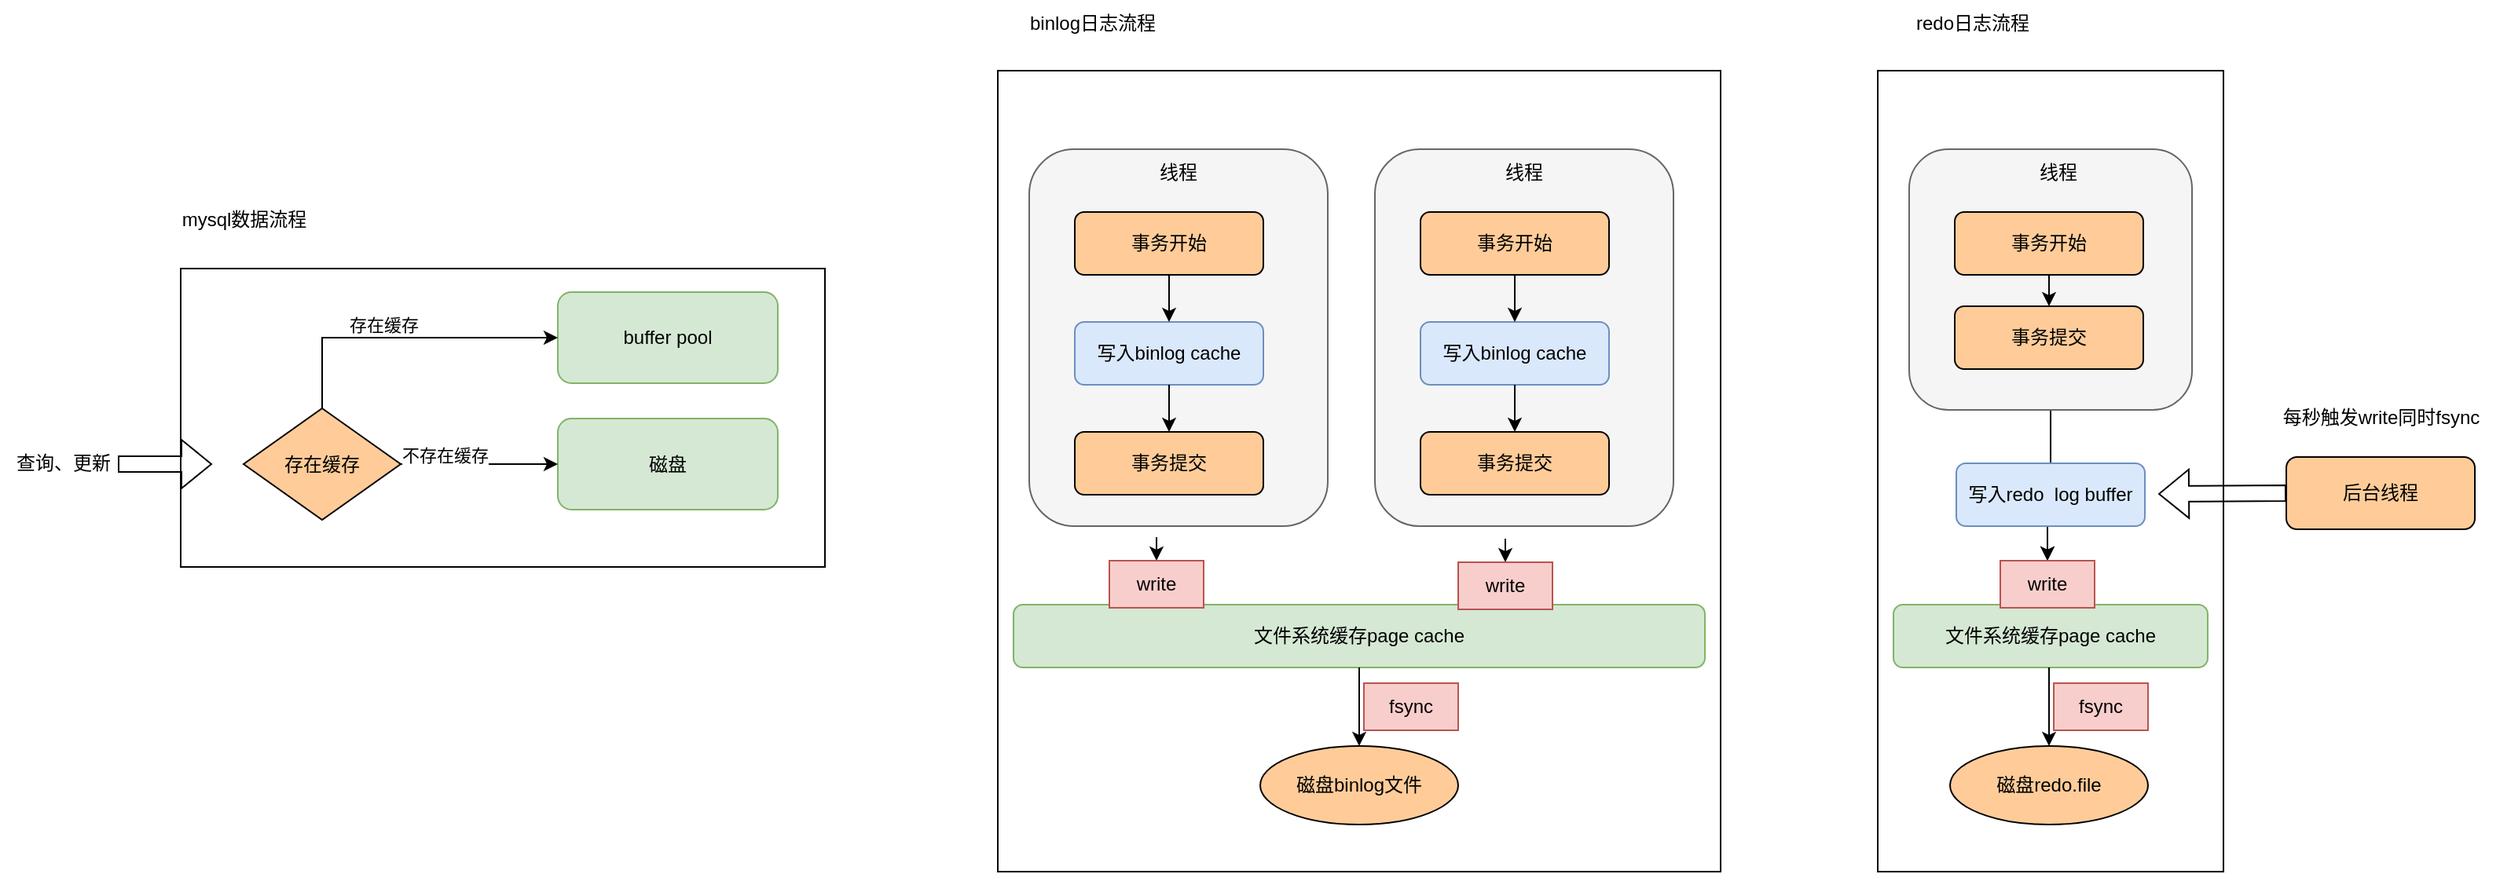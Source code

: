 <mxfile version="20.5.1" type="github">
  <diagram id="CyIgFXOa9rnpcJ_Aqr43" name="第 1 页">
    <mxGraphModel dx="1002" dy="706" grid="1" gridSize="10" guides="1" tooltips="1" connect="1" arrows="1" fold="1" page="1" pageScale="1" pageWidth="827" pageHeight="1169" math="0" shadow="0">
      <root>
        <mxCell id="0" />
        <mxCell id="1" parent="0" />
        <mxCell id="fidi1Q19Gw6rvUDOyK1Q-1" value="" style="rounded=0;whiteSpace=wrap;html=1;" vertex="1" parent="1">
          <mxGeometry x="140" y="200" width="410" height="190" as="geometry" />
        </mxCell>
        <mxCell id="fidi1Q19Gw6rvUDOyK1Q-8" value="mysql数据流程" style="text;html=1;align=center;verticalAlign=middle;resizable=0;points=[];autosize=1;strokeColor=none;fillColor=none;" vertex="1" parent="1">
          <mxGeometry x="130" y="154" width="100" height="30" as="geometry" />
        </mxCell>
        <mxCell id="fidi1Q19Gw6rvUDOyK1Q-33" value="" style="rounded=0;whiteSpace=wrap;html=1;" vertex="1" parent="1">
          <mxGeometry x="660" y="74" width="460" height="510" as="geometry" />
        </mxCell>
        <mxCell id="fidi1Q19Gw6rvUDOyK1Q-34" value="" style="rounded=1;whiteSpace=wrap;html=1;fillColor=#f5f5f5;fontColor=#333333;strokeColor=#666666;" vertex="1" parent="1">
          <mxGeometry x="680" y="124" width="190" height="240" as="geometry" />
        </mxCell>
        <mxCell id="fidi1Q19Gw6rvUDOyK1Q-35" value="事务开始" style="rounded=1;whiteSpace=wrap;html=1;fillColor=#FFCC99;" vertex="1" parent="1">
          <mxGeometry x="709" y="164" width="120" height="40" as="geometry" />
        </mxCell>
        <mxCell id="fidi1Q19Gw6rvUDOyK1Q-36" value="线程" style="text;html=1;strokeColor=none;fillColor=none;align=center;verticalAlign=middle;whiteSpace=wrap;rounded=0;" vertex="1" parent="1">
          <mxGeometry x="695" y="124" width="160" height="30" as="geometry" />
        </mxCell>
        <mxCell id="fidi1Q19Gw6rvUDOyK1Q-37" value="写入binlog cache" style="rounded=1;whiteSpace=wrap;html=1;fillColor=#dae8fc;strokeColor=#6c8ebf;" vertex="1" parent="1">
          <mxGeometry x="709" y="234" width="120" height="40" as="geometry" />
        </mxCell>
        <mxCell id="fidi1Q19Gw6rvUDOyK1Q-38" value="事务提交" style="rounded=1;whiteSpace=wrap;html=1;fillColor=#FFCC99;" vertex="1" parent="1">
          <mxGeometry x="709" y="304" width="120" height="40" as="geometry" />
        </mxCell>
        <mxCell id="fidi1Q19Gw6rvUDOyK1Q-39" value="文件系统缓存page cache" style="rounded=1;whiteSpace=wrap;html=1;fillColor=#d5e8d4;strokeColor=#82b366;" vertex="1" parent="1">
          <mxGeometry x="670" y="414" width="440" height="40" as="geometry" />
        </mxCell>
        <mxCell id="fidi1Q19Gw6rvUDOyK1Q-40" value="binlog日志流程" style="text;html=1;align=center;verticalAlign=middle;resizable=0;points=[];autosize=1;strokeColor=none;fillColor=none;" vertex="1" parent="1">
          <mxGeometry x="670" y="29" width="100" height="30" as="geometry" />
        </mxCell>
        <mxCell id="fidi1Q19Gw6rvUDOyK1Q-41" value="磁盘binlog文件" style="ellipse;whiteSpace=wrap;html=1;fillColor=#FFCC99;" vertex="1" parent="1">
          <mxGeometry x="827" y="504" width="126" height="50" as="geometry" />
        </mxCell>
        <mxCell id="fidi1Q19Gw6rvUDOyK1Q-42" value="" style="endArrow=classic;html=1;rounded=0;exitX=0.5;exitY=1;exitDx=0;exitDy=0;" edge="1" parent="1" source="fidi1Q19Gw6rvUDOyK1Q-35" target="fidi1Q19Gw6rvUDOyK1Q-37">
          <mxGeometry width="50" height="50" relative="1" as="geometry">
            <mxPoint x="960" y="354" as="sourcePoint" />
            <mxPoint x="1010" y="304" as="targetPoint" />
          </mxGeometry>
        </mxCell>
        <mxCell id="fidi1Q19Gw6rvUDOyK1Q-43" value="" style="endArrow=classic;html=1;rounded=0;exitX=0.5;exitY=1;exitDx=0;exitDy=0;entryX=0.5;entryY=0;entryDx=0;entryDy=0;" edge="1" parent="1" source="fidi1Q19Gw6rvUDOyK1Q-37" target="fidi1Q19Gw6rvUDOyK1Q-38">
          <mxGeometry width="50" height="50" relative="1" as="geometry">
            <mxPoint x="779" y="214" as="sourcePoint" />
            <mxPoint x="779" y="244" as="targetPoint" />
          </mxGeometry>
        </mxCell>
        <mxCell id="fidi1Q19Gw6rvUDOyK1Q-44" value="" style="rounded=1;whiteSpace=wrap;html=1;fillColor=#f5f5f5;fontColor=#333333;strokeColor=#666666;" vertex="1" parent="1">
          <mxGeometry x="900" y="124" width="190" height="240" as="geometry" />
        </mxCell>
        <mxCell id="fidi1Q19Gw6rvUDOyK1Q-45" value="事务开始" style="rounded=1;whiteSpace=wrap;html=1;fillColor=#FFCC99;" vertex="1" parent="1">
          <mxGeometry x="929" y="164" width="120" height="40" as="geometry" />
        </mxCell>
        <mxCell id="fidi1Q19Gw6rvUDOyK1Q-46" value="线程" style="text;html=1;strokeColor=none;fillColor=none;align=center;verticalAlign=middle;whiteSpace=wrap;rounded=0;" vertex="1" parent="1">
          <mxGeometry x="915" y="124" width="160" height="30" as="geometry" />
        </mxCell>
        <mxCell id="fidi1Q19Gw6rvUDOyK1Q-47" value="写入binlog cache" style="rounded=1;whiteSpace=wrap;html=1;fillColor=#dae8fc;strokeColor=#6c8ebf;" vertex="1" parent="1">
          <mxGeometry x="929" y="234" width="120" height="40" as="geometry" />
        </mxCell>
        <mxCell id="fidi1Q19Gw6rvUDOyK1Q-48" value="事务提交" style="rounded=1;whiteSpace=wrap;html=1;fillColor=#FFCC99;" vertex="1" parent="1">
          <mxGeometry x="929" y="304" width="120" height="40" as="geometry" />
        </mxCell>
        <mxCell id="fidi1Q19Gw6rvUDOyK1Q-49" value="" style="endArrow=classic;html=1;rounded=0;exitX=0.5;exitY=1;exitDx=0;exitDy=0;" edge="1" parent="1" source="fidi1Q19Gw6rvUDOyK1Q-45" target="fidi1Q19Gw6rvUDOyK1Q-47">
          <mxGeometry width="50" height="50" relative="1" as="geometry">
            <mxPoint x="1180" y="354" as="sourcePoint" />
            <mxPoint x="1230" y="304" as="targetPoint" />
          </mxGeometry>
        </mxCell>
        <mxCell id="fidi1Q19Gw6rvUDOyK1Q-50" value="" style="endArrow=classic;html=1;rounded=0;exitX=0.5;exitY=1;exitDx=0;exitDy=0;entryX=0.5;entryY=0;entryDx=0;entryDy=0;" edge="1" parent="1" source="fidi1Q19Gw6rvUDOyK1Q-47" target="fidi1Q19Gw6rvUDOyK1Q-48">
          <mxGeometry width="50" height="50" relative="1" as="geometry">
            <mxPoint x="999" y="214" as="sourcePoint" />
            <mxPoint x="999" y="244" as="targetPoint" />
          </mxGeometry>
        </mxCell>
        <mxCell id="fidi1Q19Gw6rvUDOyK1Q-51" value="" style="endArrow=classic;html=1;rounded=0;exitX=0.5;exitY=1;exitDx=0;exitDy=0;entryX=0.5;entryY=0;entryDx=0;entryDy=0;" edge="1" parent="1" target="fidi1Q19Gw6rvUDOyK1Q-54">
          <mxGeometry width="50" height="50" relative="1" as="geometry">
            <mxPoint x="761" y="371" as="sourcePoint" />
            <mxPoint x="761" y="401" as="targetPoint" />
          </mxGeometry>
        </mxCell>
        <mxCell id="fidi1Q19Gw6rvUDOyK1Q-52" value="" style="endArrow=classic;html=1;rounded=0;exitX=0.5;exitY=1;exitDx=0;exitDy=0;entryX=0.5;entryY=0;entryDx=0;entryDy=0;" edge="1" parent="1" target="fidi1Q19Gw6rvUDOyK1Q-53">
          <mxGeometry width="50" height="50" relative="1" as="geometry">
            <mxPoint x="983" y="372" as="sourcePoint" />
            <mxPoint x="983" y="402" as="targetPoint" />
          </mxGeometry>
        </mxCell>
        <mxCell id="fidi1Q19Gw6rvUDOyK1Q-53" value="write" style="text;html=1;strokeColor=#b85450;fillColor=#f8cecc;align=center;verticalAlign=middle;whiteSpace=wrap;rounded=0;" vertex="1" parent="1">
          <mxGeometry x="953" y="387" width="60" height="30" as="geometry" />
        </mxCell>
        <mxCell id="fidi1Q19Gw6rvUDOyK1Q-54" value="write" style="text;html=1;strokeColor=#b85450;fillColor=#f8cecc;align=center;verticalAlign=middle;whiteSpace=wrap;rounded=0;" vertex="1" parent="1">
          <mxGeometry x="731" y="386" width="60" height="30" as="geometry" />
        </mxCell>
        <mxCell id="fidi1Q19Gw6rvUDOyK1Q-55" value="" style="endArrow=classic;html=1;rounded=0;entryX=0.5;entryY=0;entryDx=0;entryDy=0;exitX=0.5;exitY=1;exitDx=0;exitDy=0;" edge="1" parent="1" source="fidi1Q19Gw6rvUDOyK1Q-39" target="fidi1Q19Gw6rvUDOyK1Q-41">
          <mxGeometry width="50" height="50" relative="1" as="geometry">
            <mxPoint x="880" y="454" as="sourcePoint" />
            <mxPoint x="930" y="404" as="targetPoint" />
          </mxGeometry>
        </mxCell>
        <mxCell id="fidi1Q19Gw6rvUDOyK1Q-56" value="fsync" style="text;html=1;strokeColor=#b85450;fillColor=#f8cecc;align=center;verticalAlign=middle;whiteSpace=wrap;rounded=0;" vertex="1" parent="1">
          <mxGeometry x="893" y="464" width="60" height="30" as="geometry" />
        </mxCell>
        <mxCell id="fidi1Q19Gw6rvUDOyK1Q-58" value="" style="shape=flexArrow;endArrow=classic;html=1;rounded=0;" edge="1" parent="1">
          <mxGeometry width="50" height="50" relative="1" as="geometry">
            <mxPoint x="100" y="324.5" as="sourcePoint" />
            <mxPoint x="160" y="324.5" as="targetPoint" />
          </mxGeometry>
        </mxCell>
        <mxCell id="fidi1Q19Gw6rvUDOyK1Q-59" value="查询、更新" style="text;html=1;align=center;verticalAlign=middle;resizable=0;points=[];autosize=1;strokeColor=none;fillColor=none;" vertex="1" parent="1">
          <mxGeometry x="25" y="309" width="80" height="30" as="geometry" />
        </mxCell>
        <mxCell id="fidi1Q19Gw6rvUDOyK1Q-62" value="buffer pool" style="rounded=1;whiteSpace=wrap;html=1;fillColor=#d5e8d4;strokeColor=#82b366;" vertex="1" parent="1">
          <mxGeometry x="380" y="215" width="140" height="58" as="geometry" />
        </mxCell>
        <mxCell id="fidi1Q19Gw6rvUDOyK1Q-64" value="存在缓存" style="rhombus;whiteSpace=wrap;html=1;fillColor=#FFCC99;" vertex="1" parent="1">
          <mxGeometry x="180" y="289" width="100" height="71" as="geometry" />
        </mxCell>
        <mxCell id="fidi1Q19Gw6rvUDOyK1Q-65" value="" style="endArrow=classic;html=1;rounded=0;entryX=0;entryY=0.5;entryDx=0;entryDy=0;" edge="1" parent="1" target="fidi1Q19Gw6rvUDOyK1Q-62">
          <mxGeometry width="50" height="50" relative="1" as="geometry">
            <mxPoint x="230" y="289" as="sourcePoint" />
            <mxPoint x="280" y="239" as="targetPoint" />
            <Array as="points">
              <mxPoint x="230" y="244" />
            </Array>
          </mxGeometry>
        </mxCell>
        <mxCell id="fidi1Q19Gw6rvUDOyK1Q-66" value="存在缓存" style="edgeLabel;html=1;align=center;verticalAlign=middle;resizable=0;points=[];" vertex="1" connectable="0" parent="fidi1Q19Gw6rvUDOyK1Q-65">
          <mxGeometry x="-0.139" y="8" relative="1" as="geometry">
            <mxPoint as="offset" />
          </mxGeometry>
        </mxCell>
        <mxCell id="fidi1Q19Gw6rvUDOyK1Q-67" value="磁盘" style="rounded=1;whiteSpace=wrap;html=1;fillColor=#d5e8d4;strokeColor=#82b366;" vertex="1" parent="1">
          <mxGeometry x="380" y="295.5" width="140" height="58" as="geometry" />
        </mxCell>
        <mxCell id="fidi1Q19Gw6rvUDOyK1Q-68" value="" style="endArrow=classic;html=1;rounded=0;exitX=1;exitY=0.5;exitDx=0;exitDy=0;entryX=0;entryY=0.5;entryDx=0;entryDy=0;" edge="1" parent="1" source="fidi1Q19Gw6rvUDOyK1Q-64" target="fidi1Q19Gw6rvUDOyK1Q-67">
          <mxGeometry width="50" height="50" relative="1" as="geometry">
            <mxPoint x="340" y="310" as="sourcePoint" />
            <mxPoint x="390" y="260" as="targetPoint" />
          </mxGeometry>
        </mxCell>
        <mxCell id="fidi1Q19Gw6rvUDOyK1Q-69" value="不存在缓存" style="edgeLabel;html=1;align=center;verticalAlign=middle;resizable=0;points=[];" vertex="1" connectable="0" parent="fidi1Q19Gw6rvUDOyK1Q-68">
          <mxGeometry x="-0.44" y="7" relative="1" as="geometry">
            <mxPoint y="1" as="offset" />
          </mxGeometry>
        </mxCell>
        <mxCell id="fidi1Q19Gw6rvUDOyK1Q-70" value="" style="rounded=0;whiteSpace=wrap;html=1;" vertex="1" parent="1">
          <mxGeometry x="1220" y="74" width="220" height="510" as="geometry" />
        </mxCell>
        <mxCell id="fidi1Q19Gw6rvUDOyK1Q-94" value="" style="edgeStyle=orthogonalEdgeStyle;rounded=0;orthogonalLoop=1;jettySize=auto;html=1;" edge="1" parent="1" source="fidi1Q19Gw6rvUDOyK1Q-71" target="fidi1Q19Gw6rvUDOyK1Q-91">
          <mxGeometry relative="1" as="geometry" />
        </mxCell>
        <mxCell id="fidi1Q19Gw6rvUDOyK1Q-71" value="" style="rounded=1;whiteSpace=wrap;html=1;fillColor=#f5f5f5;fontColor=#333333;strokeColor=#666666;" vertex="1" parent="1">
          <mxGeometry x="1240" y="124" width="180" height="166" as="geometry" />
        </mxCell>
        <mxCell id="fidi1Q19Gw6rvUDOyK1Q-72" value="事务开始" style="rounded=1;whiteSpace=wrap;html=1;fillColor=#FFCC99;" vertex="1" parent="1">
          <mxGeometry x="1269" y="164" width="120" height="40" as="geometry" />
        </mxCell>
        <mxCell id="fidi1Q19Gw6rvUDOyK1Q-73" value="线程" style="text;html=1;strokeColor=none;fillColor=none;align=center;verticalAlign=middle;whiteSpace=wrap;rounded=0;" vertex="1" parent="1">
          <mxGeometry x="1255" y="124" width="160" height="30" as="geometry" />
        </mxCell>
        <mxCell id="fidi1Q19Gw6rvUDOyK1Q-74" value="写入redo&amp;nbsp; log buffer" style="rounded=1;whiteSpace=wrap;html=1;fillColor=#dae8fc;strokeColor=#6c8ebf;" vertex="1" parent="1">
          <mxGeometry x="1270" y="324" width="120" height="40" as="geometry" />
        </mxCell>
        <mxCell id="fidi1Q19Gw6rvUDOyK1Q-75" value="事务提交" style="rounded=1;whiteSpace=wrap;html=1;fillColor=#FFCC99;" vertex="1" parent="1">
          <mxGeometry x="1269" y="224" width="120" height="40" as="geometry" />
        </mxCell>
        <mxCell id="fidi1Q19Gw6rvUDOyK1Q-76" value="文件系统缓存page cache" style="rounded=1;whiteSpace=wrap;html=1;fillColor=#d5e8d4;strokeColor=#82b366;" vertex="1" parent="1">
          <mxGeometry x="1230" y="414" width="200" height="40" as="geometry" />
        </mxCell>
        <mxCell id="fidi1Q19Gw6rvUDOyK1Q-77" value="redo日志流程" style="text;html=1;align=center;verticalAlign=middle;resizable=0;points=[];autosize=1;strokeColor=none;fillColor=none;" vertex="1" parent="1">
          <mxGeometry x="1230" y="29" width="100" height="30" as="geometry" />
        </mxCell>
        <mxCell id="fidi1Q19Gw6rvUDOyK1Q-78" value="磁盘redo.file" style="ellipse;whiteSpace=wrap;html=1;fillColor=#FFCC99;" vertex="1" parent="1">
          <mxGeometry x="1266" y="504" width="126" height="50" as="geometry" />
        </mxCell>
        <mxCell id="fidi1Q19Gw6rvUDOyK1Q-80" value="" style="endArrow=classic;html=1;rounded=0;exitX=0.5;exitY=1;exitDx=0;exitDy=0;entryX=0.5;entryY=0;entryDx=0;entryDy=0;" edge="1" parent="1" source="fidi1Q19Gw6rvUDOyK1Q-72" target="fidi1Q19Gw6rvUDOyK1Q-75">
          <mxGeometry width="50" height="50" relative="1" as="geometry">
            <mxPoint x="1339" y="214" as="sourcePoint" />
            <mxPoint x="1339" y="244" as="targetPoint" />
          </mxGeometry>
        </mxCell>
        <mxCell id="fidi1Q19Gw6rvUDOyK1Q-88" value="" style="endArrow=classic;html=1;rounded=0;exitX=0.5;exitY=1;exitDx=0;exitDy=0;entryX=0.5;entryY=0;entryDx=0;entryDy=0;" edge="1" parent="1" target="fidi1Q19Gw6rvUDOyK1Q-91">
          <mxGeometry width="50" height="50" relative="1" as="geometry">
            <mxPoint x="1328" y="371" as="sourcePoint" />
            <mxPoint x="1328" y="401" as="targetPoint" />
          </mxGeometry>
        </mxCell>
        <mxCell id="fidi1Q19Gw6rvUDOyK1Q-91" value="write" style="text;html=1;strokeColor=#b85450;fillColor=#f8cecc;align=center;verticalAlign=middle;whiteSpace=wrap;rounded=0;" vertex="1" parent="1">
          <mxGeometry x="1298" y="386" width="60" height="30" as="geometry" />
        </mxCell>
        <mxCell id="fidi1Q19Gw6rvUDOyK1Q-92" value="" style="endArrow=classic;html=1;rounded=0;entryX=0.5;entryY=0;entryDx=0;entryDy=0;exitX=0.5;exitY=1;exitDx=0;exitDy=0;" edge="1" parent="1" target="fidi1Q19Gw6rvUDOyK1Q-78">
          <mxGeometry width="50" height="50" relative="1" as="geometry">
            <mxPoint x="1329" y="454" as="sourcePoint" />
            <mxPoint x="1369" y="404" as="targetPoint" />
          </mxGeometry>
        </mxCell>
        <mxCell id="fidi1Q19Gw6rvUDOyK1Q-93" value="fsync" style="text;html=1;strokeColor=#b85450;fillColor=#f8cecc;align=center;verticalAlign=middle;whiteSpace=wrap;rounded=0;" vertex="1" parent="1">
          <mxGeometry x="1332" y="464" width="60" height="30" as="geometry" />
        </mxCell>
        <mxCell id="fidi1Q19Gw6rvUDOyK1Q-95" value="后台线程" style="rounded=1;whiteSpace=wrap;html=1;fillColor=#FFCC99;" vertex="1" parent="1">
          <mxGeometry x="1480" y="320" width="120" height="46" as="geometry" />
        </mxCell>
        <mxCell id="fidi1Q19Gw6rvUDOyK1Q-96" value="每秒触发write同时fsync" style="text;html=1;align=center;verticalAlign=middle;resizable=0;points=[];autosize=1;strokeColor=none;fillColor=none;" vertex="1" parent="1">
          <mxGeometry x="1465" y="280" width="150" height="30" as="geometry" />
        </mxCell>
        <mxCell id="fidi1Q19Gw6rvUDOyK1Q-97" value="" style="shape=flexArrow;endArrow=classic;html=1;rounded=0;exitX=0;exitY=0.5;exitDx=0;exitDy=0;entryX=1.071;entryY=0.488;entryDx=0;entryDy=0;entryPerimeter=0;" edge="1" parent="1" source="fidi1Q19Gw6rvUDOyK1Q-95" target="fidi1Q19Gw6rvUDOyK1Q-74">
          <mxGeometry width="50" height="50" relative="1" as="geometry">
            <mxPoint x="1380" y="290" as="sourcePoint" />
            <mxPoint x="1430" y="240" as="targetPoint" />
          </mxGeometry>
        </mxCell>
      </root>
    </mxGraphModel>
  </diagram>
</mxfile>
